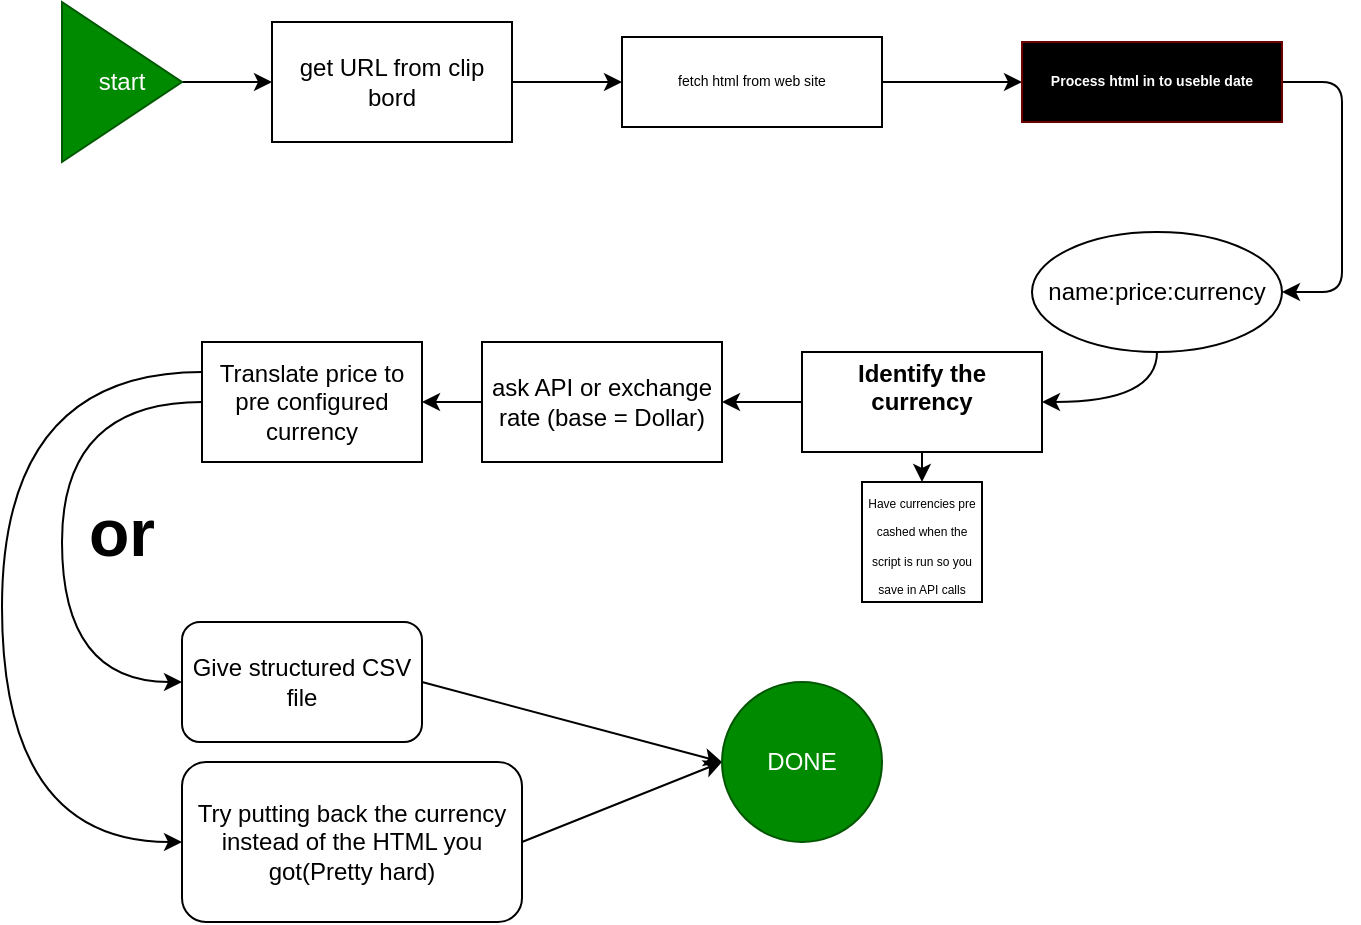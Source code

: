 <mxfile>
    <diagram id="gI3guI6hvP1mgWlkaGnC" name="Page-1">
        <mxGraphModel dx="1031" dy="418" grid="1" gridSize="10" guides="1" tooltips="1" connect="1" arrows="1" fold="1" page="1" pageScale="1" pageWidth="850" pageHeight="1100" math="0" shadow="0">
            <root>
                <mxCell id="0"/>
                <mxCell id="1" parent="0"/>
                <mxCell id="7" style="edgeStyle=entityRelationEdgeStyle;html=1;exitX=1;exitY=0.5;exitDx=0;exitDy=0;entryX=0;entryY=0.5;entryDx=0;entryDy=0;" edge="1" parent="1" source="4" target="6">
                    <mxGeometry relative="1" as="geometry"/>
                </mxCell>
                <mxCell id="4" value="start" style="triangle;whiteSpace=wrap;html=1;fillColor=#008a00;fontColor=#ffffff;strokeColor=light-dark(#005700,#14FF26);" vertex="1" parent="1">
                    <mxGeometry x="80" y="40" width="60" height="80" as="geometry"/>
                </mxCell>
                <mxCell id="9" style="edgeStyle=entityRelationEdgeStyle;html=1;exitX=1;exitY=0.5;exitDx=0;exitDy=0;entryX=0;entryY=0.5;entryDx=0;entryDy=0;" edge="1" parent="1" source="6" target="8">
                    <mxGeometry relative="1" as="geometry"/>
                </mxCell>
                <mxCell id="6" value="get URL from clip bord" style="rounded=0;whiteSpace=wrap;html=1;" vertex="1" parent="1">
                    <mxGeometry x="185" y="50" width="120" height="60" as="geometry"/>
                </mxCell>
                <mxCell id="14" style="edgeStyle=none;html=1;exitX=1;exitY=0.5;exitDx=0;exitDy=0;" edge="1" parent="1" source="8" target="11">
                    <mxGeometry relative="1" as="geometry"/>
                </mxCell>
                <mxCell id="8" value="fetch html from web site" style="rounded=0;whiteSpace=wrap;html=1;align=center;fontSize=7;" vertex="1" parent="1">
                    <mxGeometry x="360" y="57.5" width="130" height="45" as="geometry"/>
                </mxCell>
                <mxCell id="33" style="edgeStyle=entityRelationEdgeStyle;html=1;exitX=1;exitY=0.5;exitDx=0;exitDy=0;entryX=1;entryY=0.5;entryDx=0;entryDy=0;" edge="1" parent="1" source="11" target="21">
                    <mxGeometry relative="1" as="geometry"/>
                </mxCell>
                <mxCell id="11" value="&lt;p&gt;&lt;span&gt;&lt;b&gt;Process html in to useble date&lt;/b&gt;&lt;/span&gt;&lt;/p&gt;" style="rounded=0;whiteSpace=wrap;html=1;align=center;fontSize=7;fillColor=light-dark(#FF0428,#FF0404);fontColor=#ffffff;strokeColor=#6F0000;fillStyle=cross-hatch;" vertex="1" parent="1">
                    <mxGeometry x="560" y="60" width="130" height="40" as="geometry"/>
                </mxCell>
                <mxCell id="18" style="edgeStyle=none;html=1;entryX=1;entryY=0.5;entryDx=0;entryDy=0;" edge="1" parent="1" source="12" target="19">
                    <mxGeometry relative="1" as="geometry">
                        <mxPoint x="360" y="235" as="targetPoint"/>
                    </mxGeometry>
                </mxCell>
                <mxCell id="38" value="" style="edgeStyle=none;html=1;" edge="1" parent="1" source="12" target="36">
                    <mxGeometry relative="1" as="geometry"/>
                </mxCell>
                <mxCell id="12" value="&lt;font&gt;&lt;b style=&quot;&quot;&gt;Identify the currency&lt;/b&gt;&lt;/font&gt;&lt;div&gt;&lt;br&gt;&lt;/div&gt;" style="rounded=0;whiteSpace=wrap;html=1;" vertex="1" parent="1">
                    <mxGeometry x="450" y="215" width="120" height="50" as="geometry"/>
                </mxCell>
                <mxCell id="26" style="edgeStyle=none;html=1;exitX=0;exitY=0.5;exitDx=0;exitDy=0;entryX=1;entryY=0.5;entryDx=0;entryDy=0;" edge="1" parent="1" source="19" target="24">
                    <mxGeometry relative="1" as="geometry"/>
                </mxCell>
                <mxCell id="19" value="ask API or exchange rate (base = Dollar)" style="rounded=0;whiteSpace=wrap;html=1;" vertex="1" parent="1">
                    <mxGeometry x="290" y="210" width="120" height="60" as="geometry"/>
                </mxCell>
                <mxCell id="30" style="edgeStyle=orthogonalEdgeStyle;html=1;exitX=0.5;exitY=1;exitDx=0;exitDy=0;entryX=1;entryY=0.5;entryDx=0;entryDy=0;curved=1;" edge="1" parent="1" source="21" target="12">
                    <mxGeometry relative="1" as="geometry"/>
                </mxCell>
                <mxCell id="21" value="name:price:currency" style="ellipse;whiteSpace=wrap;html=1;" vertex="1" parent="1">
                    <mxGeometry x="565" y="155" width="125" height="60" as="geometry"/>
                </mxCell>
                <mxCell id="29" style="edgeStyle=orthogonalEdgeStyle;html=1;exitX=0;exitY=0.5;exitDx=0;exitDy=0;entryX=0;entryY=0.5;entryDx=0;entryDy=0;curved=1;" edge="1" parent="1" source="24" target="41">
                    <mxGeometry relative="1" as="geometry">
                        <mxPoint x="140" y="380" as="targetPoint"/>
                        <Array as="points">
                            <mxPoint x="80" y="240"/>
                            <mxPoint x="80" y="380"/>
                        </Array>
                    </mxGeometry>
                </mxCell>
                <mxCell id="43" style="edgeStyle=orthogonalEdgeStyle;html=1;exitX=0;exitY=0.25;exitDx=0;exitDy=0;curved=1;entryX=0;entryY=0.5;entryDx=0;entryDy=0;" edge="1" parent="1" source="24" target="44">
                    <mxGeometry relative="1" as="geometry">
                        <mxPoint x="130" y="460" as="targetPoint"/>
                        <Array as="points">
                            <mxPoint x="50" y="225"/>
                            <mxPoint x="50" y="460"/>
                        </Array>
                    </mxGeometry>
                </mxCell>
                <mxCell id="24" value="Translate price to pre configured currency" style="rounded=0;whiteSpace=wrap;html=1;" vertex="1" parent="1">
                    <mxGeometry x="150" y="210" width="110" height="60" as="geometry"/>
                </mxCell>
                <mxCell id="36" value="&lt;font style=&quot;font-size: 6px;&quot;&gt;Have currencies pre cashed when the script is run so you save in API calls&lt;/font&gt;" style="whiteSpace=wrap;html=1;aspect=fixed;" vertex="1" parent="1">
                    <mxGeometry x="480" y="280" width="60" height="60" as="geometry"/>
                </mxCell>
                <mxCell id="48" style="edgeStyle=none;html=1;exitX=1;exitY=0.5;exitDx=0;exitDy=0;entryX=0;entryY=0.5;entryDx=0;entryDy=0;" edge="1" parent="1" source="41" target="50">
                    <mxGeometry relative="1" as="geometry">
                        <mxPoint x="450" y="410" as="targetPoint"/>
                    </mxGeometry>
                </mxCell>
                <mxCell id="41" value="Give structured CSV file" style="rounded=1;whiteSpace=wrap;html=1;" vertex="1" parent="1">
                    <mxGeometry x="140" y="350" width="120" height="60" as="geometry"/>
                </mxCell>
                <mxCell id="49" style="edgeStyle=none;html=1;exitX=1;exitY=0.5;exitDx=0;exitDy=0;entryX=0;entryY=0.5;entryDx=0;entryDy=0;" edge="1" parent="1" source="44" target="50">
                    <mxGeometry relative="1" as="geometry">
                        <mxPoint x="450" y="440" as="targetPoint"/>
                    </mxGeometry>
                </mxCell>
                <mxCell id="44" value="Try putting back the currency instead of the HTML you got(Pretty hard)" style="rounded=1;whiteSpace=wrap;html=1;" vertex="1" parent="1">
                    <mxGeometry x="140" y="420" width="170" height="80" as="geometry"/>
                </mxCell>
                <mxCell id="45" value="&lt;b&gt;&lt;font style=&quot;font-size: 33px;&quot;&gt;or&lt;/font&gt;&lt;/b&gt;" style="text;html=1;align=center;verticalAlign=middle;whiteSpace=wrap;rounded=0;" vertex="1" parent="1">
                    <mxGeometry x="90" y="290" width="40" height="30" as="geometry"/>
                </mxCell>
                <mxCell id="50" value="DONE" style="ellipse;whiteSpace=wrap;html=1;aspect=fixed;fillColor=#008a00;fontColor=#ffffff;strokeColor=light-dark(#005700,#00FF00);" vertex="1" parent="1">
                    <mxGeometry x="410" y="380" width="80" height="80" as="geometry"/>
                </mxCell>
            </root>
        </mxGraphModel>
    </diagram>
</mxfile>